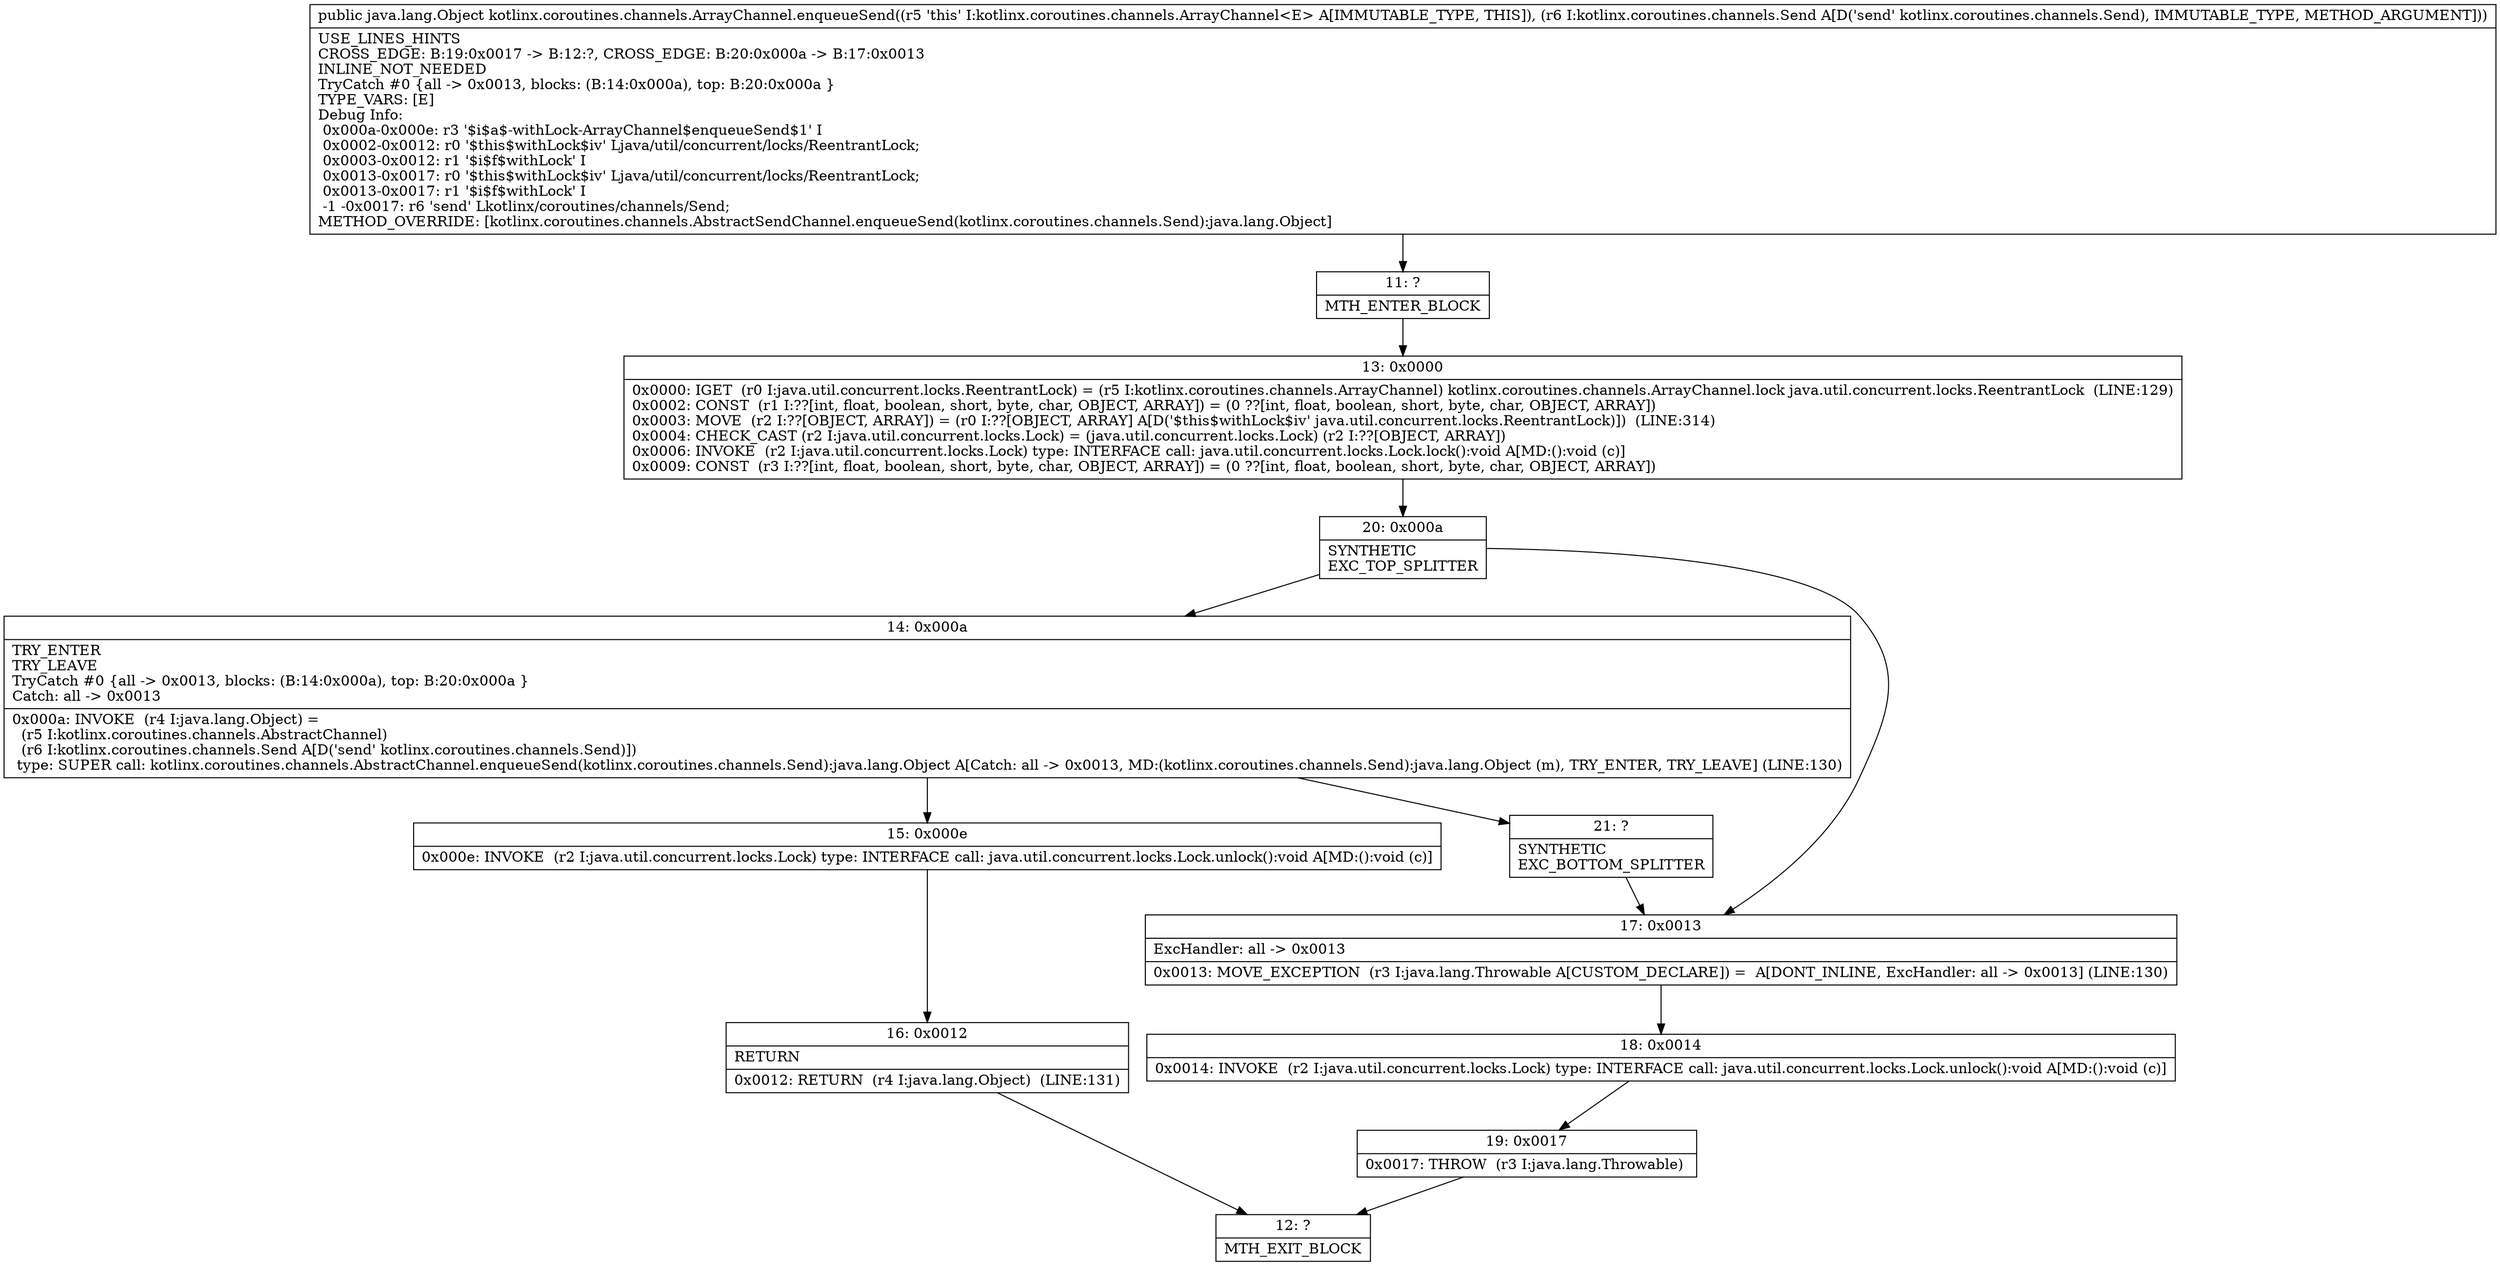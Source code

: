 digraph "CFG forkotlinx.coroutines.channels.ArrayChannel.enqueueSend(Lkotlinx\/coroutines\/channels\/Send;)Ljava\/lang\/Object;" {
Node_11 [shape=record,label="{11\:\ ?|MTH_ENTER_BLOCK\l}"];
Node_13 [shape=record,label="{13\:\ 0x0000|0x0000: IGET  (r0 I:java.util.concurrent.locks.ReentrantLock) = (r5 I:kotlinx.coroutines.channels.ArrayChannel) kotlinx.coroutines.channels.ArrayChannel.lock java.util.concurrent.locks.ReentrantLock  (LINE:129)\l0x0002: CONST  (r1 I:??[int, float, boolean, short, byte, char, OBJECT, ARRAY]) = (0 ??[int, float, boolean, short, byte, char, OBJECT, ARRAY]) \l0x0003: MOVE  (r2 I:??[OBJECT, ARRAY]) = (r0 I:??[OBJECT, ARRAY] A[D('$this$withLock$iv' java.util.concurrent.locks.ReentrantLock)])  (LINE:314)\l0x0004: CHECK_CAST (r2 I:java.util.concurrent.locks.Lock) = (java.util.concurrent.locks.Lock) (r2 I:??[OBJECT, ARRAY]) \l0x0006: INVOKE  (r2 I:java.util.concurrent.locks.Lock) type: INTERFACE call: java.util.concurrent.locks.Lock.lock():void A[MD:():void (c)]\l0x0009: CONST  (r3 I:??[int, float, boolean, short, byte, char, OBJECT, ARRAY]) = (0 ??[int, float, boolean, short, byte, char, OBJECT, ARRAY]) \l}"];
Node_20 [shape=record,label="{20\:\ 0x000a|SYNTHETIC\lEXC_TOP_SPLITTER\l}"];
Node_14 [shape=record,label="{14\:\ 0x000a|TRY_ENTER\lTRY_LEAVE\lTryCatch #0 \{all \-\> 0x0013, blocks: (B:14:0x000a), top: B:20:0x000a \}\lCatch: all \-\> 0x0013\l|0x000a: INVOKE  (r4 I:java.lang.Object) = \l  (r5 I:kotlinx.coroutines.channels.AbstractChannel)\l  (r6 I:kotlinx.coroutines.channels.Send A[D('send' kotlinx.coroutines.channels.Send)])\l type: SUPER call: kotlinx.coroutines.channels.AbstractChannel.enqueueSend(kotlinx.coroutines.channels.Send):java.lang.Object A[Catch: all \-\> 0x0013, MD:(kotlinx.coroutines.channels.Send):java.lang.Object (m), TRY_ENTER, TRY_LEAVE] (LINE:130)\l}"];
Node_15 [shape=record,label="{15\:\ 0x000e|0x000e: INVOKE  (r2 I:java.util.concurrent.locks.Lock) type: INTERFACE call: java.util.concurrent.locks.Lock.unlock():void A[MD:():void (c)]\l}"];
Node_16 [shape=record,label="{16\:\ 0x0012|RETURN\l|0x0012: RETURN  (r4 I:java.lang.Object)  (LINE:131)\l}"];
Node_12 [shape=record,label="{12\:\ ?|MTH_EXIT_BLOCK\l}"];
Node_21 [shape=record,label="{21\:\ ?|SYNTHETIC\lEXC_BOTTOM_SPLITTER\l}"];
Node_17 [shape=record,label="{17\:\ 0x0013|ExcHandler: all \-\> 0x0013\l|0x0013: MOVE_EXCEPTION  (r3 I:java.lang.Throwable A[CUSTOM_DECLARE]) =  A[DONT_INLINE, ExcHandler: all \-\> 0x0013] (LINE:130)\l}"];
Node_18 [shape=record,label="{18\:\ 0x0014|0x0014: INVOKE  (r2 I:java.util.concurrent.locks.Lock) type: INTERFACE call: java.util.concurrent.locks.Lock.unlock():void A[MD:():void (c)]\l}"];
Node_19 [shape=record,label="{19\:\ 0x0017|0x0017: THROW  (r3 I:java.lang.Throwable) \l}"];
MethodNode[shape=record,label="{public java.lang.Object kotlinx.coroutines.channels.ArrayChannel.enqueueSend((r5 'this' I:kotlinx.coroutines.channels.ArrayChannel\<E\> A[IMMUTABLE_TYPE, THIS]), (r6 I:kotlinx.coroutines.channels.Send A[D('send' kotlinx.coroutines.channels.Send), IMMUTABLE_TYPE, METHOD_ARGUMENT]))  | USE_LINES_HINTS\lCROSS_EDGE: B:19:0x0017 \-\> B:12:?, CROSS_EDGE: B:20:0x000a \-\> B:17:0x0013\lINLINE_NOT_NEEDED\lTryCatch #0 \{all \-\> 0x0013, blocks: (B:14:0x000a), top: B:20:0x000a \}\lTYPE_VARS: [E]\lDebug Info:\l  0x000a\-0x000e: r3 '$i$a$\-withLock\-ArrayChannel$enqueueSend$1' I\l  0x0002\-0x0012: r0 '$this$withLock$iv' Ljava\/util\/concurrent\/locks\/ReentrantLock;\l  0x0003\-0x0012: r1 '$i$f$withLock' I\l  0x0013\-0x0017: r0 '$this$withLock$iv' Ljava\/util\/concurrent\/locks\/ReentrantLock;\l  0x0013\-0x0017: r1 '$i$f$withLock' I\l  \-1 \-0x0017: r6 'send' Lkotlinx\/coroutines\/channels\/Send;\lMETHOD_OVERRIDE: [kotlinx.coroutines.channels.AbstractSendChannel.enqueueSend(kotlinx.coroutines.channels.Send):java.lang.Object]\l}"];
MethodNode -> Node_11;Node_11 -> Node_13;
Node_13 -> Node_20;
Node_20 -> Node_14;
Node_20 -> Node_17;
Node_14 -> Node_15;
Node_14 -> Node_21;
Node_15 -> Node_16;
Node_16 -> Node_12;
Node_21 -> Node_17;
Node_17 -> Node_18;
Node_18 -> Node_19;
Node_19 -> Node_12;
}

